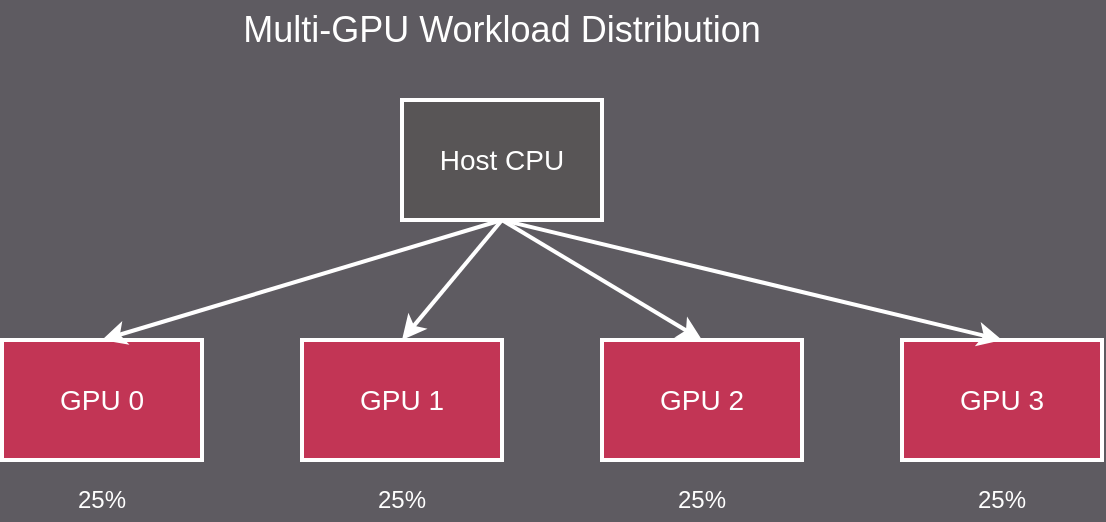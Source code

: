 <mxfile scale="1" border="20">
    <diagram name="Multi-GPU Workload Distribution" id="multi-gpu">
        <mxGraphModel dx="739" dy="990" grid="1" gridSize="10" guides="1" tooltips="1" connect="1" arrows="1" fold="1" page="1" pageScale="1" pageWidth="600" pageHeight="300" background="#5E5B61" math="0" shadow="0">
            <root>
                <mxCell id="0"/>
                <mxCell id="1" parent="0"/>
                <mxCell id="title" value="Multi-GPU Workload Distribution" style="text;html=1;strokeColor=none;fillColor=none;align=center;verticalAlign=middle;whiteSpace=wrap;rounded=0;fontSize=18;fontFamily=Arial;fontColor=#FFFFFF;" parent="1" vertex="1">
                    <mxGeometry x="125" y="10" width="300" height="30" as="geometry"/>
                </mxCell>
                <mxCell id="host-cpu" value="Host CPU" style="rounded=0;whiteSpace=wrap;html=1;fillColor=#585556;strokeColor=#FFFFFF;strokeWidth=2;fontSize=14;fontFamily=Arial;fontColor=#FFFFFF;" parent="1" vertex="1">
                    <mxGeometry x="225" y="60" width="100" height="60" as="geometry"/>
                </mxCell>
                <mxCell id="gpu0" value="GPU 0" style="rounded=0;whiteSpace=wrap;html=1;fillColor=#C23555;strokeColor=#FFFFFF;strokeWidth=2;fontSize=14;fontFamily=Arial;fontColor=#FFFFFF;" parent="1" vertex="1">
                    <mxGeometry x="25" y="180" width="100" height="60" as="geometry"/>
                </mxCell>
                <mxCell id="gpu1" value="GPU 1" style="rounded=0;whiteSpace=wrap;html=1;fillColor=#C23555;strokeColor=#FFFFFF;strokeWidth=2;fontSize=14;fontFamily=Arial;fontColor=#FFFFFF;" parent="1" vertex="1">
                    <mxGeometry x="175" y="180" width="100" height="60" as="geometry"/>
                </mxCell>
                <mxCell id="gpu2" value="GPU 2" style="rounded=0;whiteSpace=wrap;html=1;fillColor=#C23555;strokeColor=#FFFFFF;strokeWidth=2;fontSize=14;fontFamily=Arial;fontColor=#FFFFFF;" parent="1" vertex="1">
                    <mxGeometry x="325" y="180" width="100" height="60" as="geometry"/>
                </mxCell>
                <mxCell id="gpu3" value="GPU 3" style="rounded=0;whiteSpace=wrap;html=1;fillColor=#C23555;strokeColor=#FFFFFF;strokeWidth=2;fontSize=14;fontFamily=Arial;fontColor=#FFFFFF;" parent="1" vertex="1">
                    <mxGeometry x="475" y="180" width="100" height="60" as="geometry"/>
                </mxCell>
                <mxCell id="arrow0" value="" style="endArrow=classic;html=1;strokeColor=#FFFFFF;strokeWidth=2;" parent="1" edge="1">
                    <mxGeometry width="50" height="50" relative="1" as="geometry">
                        <mxPoint x="275" y="120" as="sourcePoint"/>
                        <mxPoint x="75" y="180" as="targetPoint"/>
                    </mxGeometry>
                </mxCell>
                <mxCell id="arrow1" value="" style="endArrow=classic;html=1;strokeColor=#FFFFFF;strokeWidth=2;" parent="1" edge="1">
                    <mxGeometry width="50" height="50" relative="1" as="geometry">
                        <mxPoint x="275" y="120" as="sourcePoint"/>
                        <mxPoint x="225" y="180" as="targetPoint"/>
                    </mxGeometry>
                </mxCell>
                <mxCell id="arrow2" value="" style="endArrow=classic;html=1;strokeColor=#FFFFFF;strokeWidth=2;" parent="1" edge="1">
                    <mxGeometry width="50" height="50" relative="1" as="geometry">
                        <mxPoint x="275" y="120" as="sourcePoint"/>
                        <mxPoint x="375" y="180" as="targetPoint"/>
                    </mxGeometry>
                </mxCell>
                <mxCell id="arrow3" value="" style="endArrow=classic;html=1;strokeColor=#FFFFFF;strokeWidth=2;" parent="1" edge="1">
                    <mxGeometry width="50" height="50" relative="1" as="geometry">
                        <mxPoint x="275" y="120" as="sourcePoint"/>
                        <mxPoint x="525" y="180" as="targetPoint"/>
                    </mxGeometry>
                </mxCell>
                <mxCell id="label0" value="25%" style="text;html=1;strokeColor=none;fillColor=none;align=center;verticalAlign=middle;whiteSpace=wrap;rounded=0;fontSize=12;fontFamily=Arial;fontColor=#FFFFFF;" parent="1" vertex="1">
                    <mxGeometry x="45" y="250" width="60" height="20" as="geometry"/>
                </mxCell>
                <mxCell id="label1" value="25%" style="text;html=1;strokeColor=none;fillColor=none;align=center;verticalAlign=middle;whiteSpace=wrap;rounded=0;fontSize=12;fontFamily=Arial;fontColor=#FFFFFF;" parent="1" vertex="1">
                    <mxGeometry x="195" y="250" width="60" height="20" as="geometry"/>
                </mxCell>
                <mxCell id="label2" value="25%" style="text;html=1;strokeColor=none;fillColor=none;align=center;verticalAlign=middle;whiteSpace=wrap;rounded=0;fontSize=12;fontFamily=Arial;fontColor=#FFFFFF;" parent="1" vertex="1">
                    <mxGeometry x="345" y="250" width="60" height="20" as="geometry"/>
                </mxCell>
                <mxCell id="label3" value="25%" style="text;html=1;strokeColor=none;fillColor=none;align=center;verticalAlign=middle;whiteSpace=wrap;rounded=0;fontSize=12;fontFamily=Arial;fontColor=#FFFFFF;" parent="1" vertex="1">
                    <mxGeometry x="495" y="250" width="60" height="20" as="geometry"/>
                </mxCell>
            </root>
        </mxGraphModel>
    </diagram>
</mxfile>